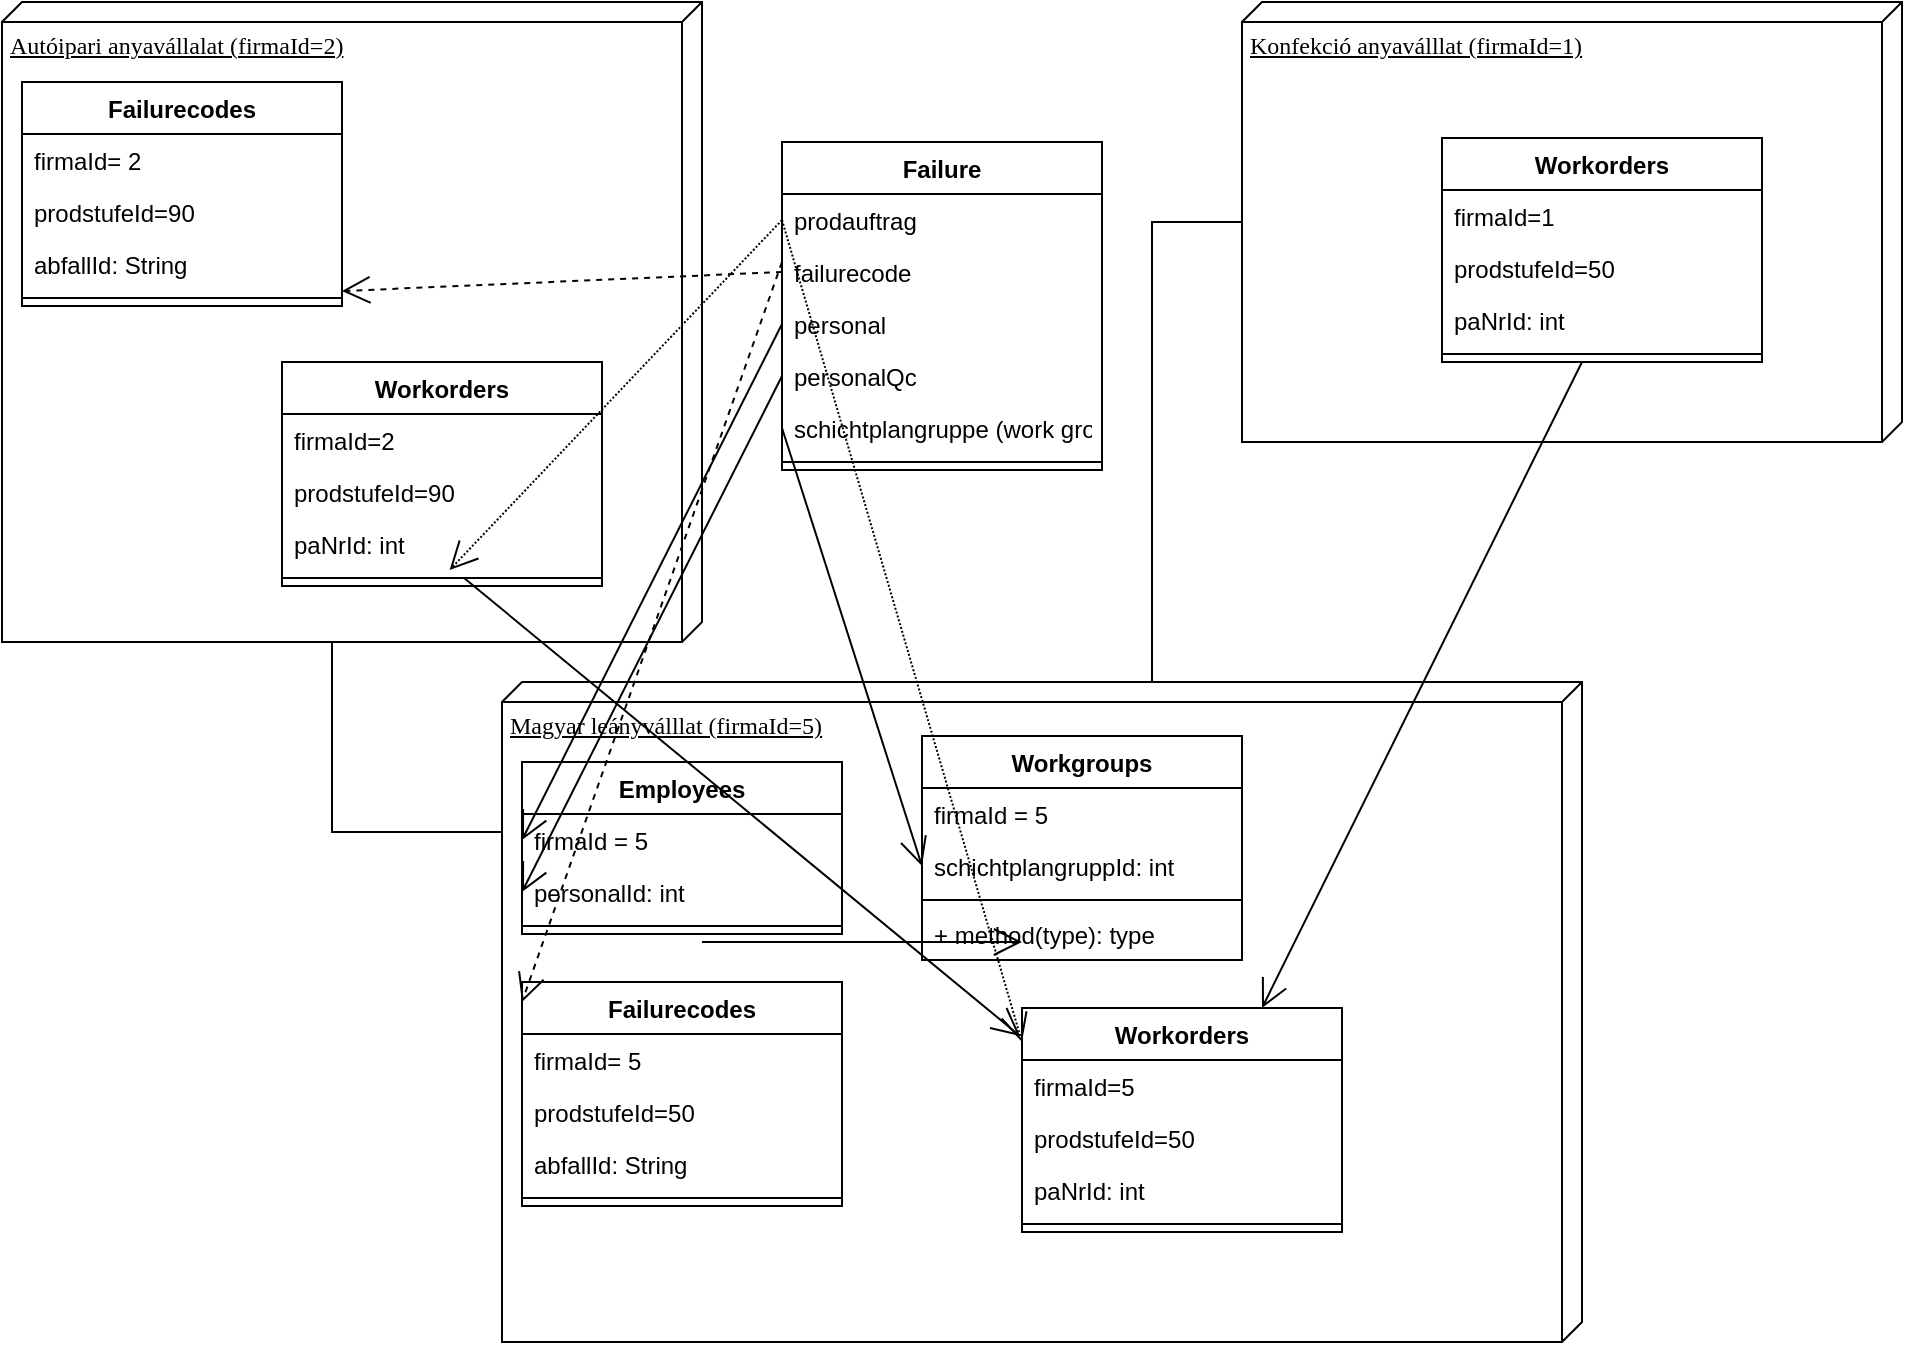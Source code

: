 <mxfile version="18.0.0" type="device"><diagram name="Page-1" id="5f0bae14-7c28-e335-631c-24af17079c00"><mxGraphModel dx="1102" dy="865" grid="1" gridSize="10" guides="1" tooltips="1" connect="1" arrows="1" fold="1" page="1" pageScale="1" pageWidth="1100" pageHeight="850" background="none" math="0" shadow="0"><root><mxCell id="0"/><mxCell id="1" parent="0"/><mxCell id="39150e848f15840c-1" value="Autóipari anyavállalat (firmaId=2)" style="verticalAlign=top;align=left;spacingTop=8;spacingLeft=2;spacingRight=12;shape=cube;size=10;direction=south;fontStyle=4;html=1;rounded=0;shadow=0;comic=0;labelBackgroundColor=none;strokeWidth=1;fontFamily=Verdana;fontSize=12" parent="1" vertex="1"><mxGeometry x="120" y="70" width="350" height="320" as="geometry"/></mxCell><mxCell id="39150e848f15840c-2" value="Konfekció anyaválllat (firmaId=1)" style="verticalAlign=top;align=left;spacingTop=8;spacingLeft=2;spacingRight=12;shape=cube;size=10;direction=south;fontStyle=4;html=1;rounded=0;shadow=0;comic=0;labelBackgroundColor=none;strokeWidth=1;fontFamily=Verdana;fontSize=12" parent="1" vertex="1"><mxGeometry x="740" y="70" width="330" height="220" as="geometry"/></mxCell><mxCell id="39150e848f15840c-3" value="Magyar leányválllat (firmaId=5)" style="verticalAlign=top;align=left;spacingTop=8;spacingLeft=2;spacingRight=12;shape=cube;size=10;direction=south;fontStyle=4;html=1;rounded=0;shadow=0;comic=0;labelBackgroundColor=none;strokeWidth=1;fontFamily=Verdana;fontSize=12" parent="1" vertex="1"><mxGeometry x="370" y="410" width="540" height="330" as="geometry"/></mxCell><mxCell id="39150e848f15840c-17" style="edgeStyle=orthogonalEdgeStyle;rounded=0;html=1;labelBackgroundColor=none;startArrow=none;startFill=0;startSize=8;endArrow=none;endFill=0;endSize=16;fontFamily=Verdana;fontSize=12;" parent="1" source="39150e848f15840c-3" target="39150e848f15840c-2" edge="1"><mxGeometry relative="1" as="geometry"><Array as="points"><mxPoint x="695" y="485"/></Array></mxGeometry></mxCell><mxCell id="39150e848f15840c-18" style="edgeStyle=orthogonalEdgeStyle;rounded=0;html=1;labelBackgroundColor=none;startArrow=none;startFill=0;startSize=8;endArrow=none;endFill=0;endSize=16;fontFamily=Verdana;fontSize=12;" parent="1" source="39150e848f15840c-3" target="39150e848f15840c-1" edge="1"><mxGeometry relative="1" as="geometry"><Array as="points"><mxPoint x="285" y="485"/></Array></mxGeometry></mxCell><mxCell id="-BYeDqz1tZj0LFa6xQfr-2" value="Employees" style="swimlane;fontStyle=1;align=center;verticalAlign=top;childLayout=stackLayout;horizontal=1;startSize=26;horizontalStack=0;resizeParent=1;resizeParentMax=0;resizeLast=0;collapsible=1;marginBottom=0;" parent="1" vertex="1"><mxGeometry x="380" y="450" width="160" height="86" as="geometry"/></mxCell><mxCell id="-BYeDqz1tZj0LFa6xQfr-6" value="firmaId = 5" style="text;strokeColor=none;fillColor=none;align=left;verticalAlign=top;spacingLeft=4;spacingRight=4;overflow=hidden;rotatable=0;points=[[0,0.5],[1,0.5]];portConstraint=eastwest;" parent="-BYeDqz1tZj0LFa6xQfr-2" vertex="1"><mxGeometry y="26" width="160" height="26" as="geometry"/></mxCell><mxCell id="-BYeDqz1tZj0LFa6xQfr-3" value="personalId: int" style="text;strokeColor=none;fillColor=none;align=left;verticalAlign=top;spacingLeft=4;spacingRight=4;overflow=hidden;rotatable=0;points=[[0,0.5],[1,0.5]];portConstraint=eastwest;" parent="-BYeDqz1tZj0LFa6xQfr-2" vertex="1"><mxGeometry y="52" width="160" height="26" as="geometry"/></mxCell><mxCell id="-BYeDqz1tZj0LFa6xQfr-4" value="" style="line;strokeWidth=1;fillColor=none;align=left;verticalAlign=middle;spacingTop=-1;spacingLeft=3;spacingRight=3;rotatable=0;labelPosition=right;points=[];portConstraint=eastwest;" parent="-BYeDqz1tZj0LFa6xQfr-2" vertex="1"><mxGeometry y="78" width="160" height="8" as="geometry"/></mxCell><mxCell id="-BYeDqz1tZj0LFa6xQfr-7" value="Workgroups" style="swimlane;fontStyle=1;align=center;verticalAlign=top;childLayout=stackLayout;horizontal=1;startSize=26;horizontalStack=0;resizeParent=1;resizeParentMax=0;resizeLast=0;collapsible=1;marginBottom=0;" parent="1" vertex="1"><mxGeometry x="580" y="437" width="160" height="112" as="geometry"/></mxCell><mxCell id="-BYeDqz1tZj0LFa6xQfr-11" value="firmaId = 5" style="text;strokeColor=none;fillColor=none;align=left;verticalAlign=top;spacingLeft=4;spacingRight=4;overflow=hidden;rotatable=0;points=[[0,0.5],[1,0.5]];portConstraint=eastwest;" parent="-BYeDqz1tZj0LFa6xQfr-7" vertex="1"><mxGeometry y="26" width="160" height="26" as="geometry"/></mxCell><mxCell id="-BYeDqz1tZj0LFa6xQfr-8" value="schichtplangruppId: int" style="text;strokeColor=none;fillColor=none;align=left;verticalAlign=top;spacingLeft=4;spacingRight=4;overflow=hidden;rotatable=0;points=[[0,0.5],[1,0.5]];portConstraint=eastwest;" parent="-BYeDqz1tZj0LFa6xQfr-7" vertex="1"><mxGeometry y="52" width="160" height="26" as="geometry"/></mxCell><mxCell id="-BYeDqz1tZj0LFa6xQfr-9" value="" style="line;strokeWidth=1;fillColor=none;align=left;verticalAlign=middle;spacingTop=-1;spacingLeft=3;spacingRight=3;rotatable=0;labelPosition=right;points=[];portConstraint=eastwest;" parent="-BYeDqz1tZj0LFa6xQfr-7" vertex="1"><mxGeometry y="78" width="160" height="8" as="geometry"/></mxCell><mxCell id="-BYeDqz1tZj0LFa6xQfr-10" value="+ method(type): type" style="text;strokeColor=none;fillColor=none;align=left;verticalAlign=top;spacingLeft=4;spacingRight=4;overflow=hidden;rotatable=0;points=[[0,0.5],[1,0.5]];portConstraint=eastwest;" parent="-BYeDqz1tZj0LFa6xQfr-7" vertex="1"><mxGeometry y="86" width="160" height="26" as="geometry"/></mxCell><mxCell id="-BYeDqz1tZj0LFa6xQfr-12" value="Failurecodes" style="swimlane;fontStyle=1;align=center;verticalAlign=top;childLayout=stackLayout;horizontal=1;startSize=26;horizontalStack=0;resizeParent=1;resizeParentMax=0;resizeLast=0;collapsible=1;marginBottom=0;" parent="1" vertex="1"><mxGeometry x="380" y="560" width="160" height="112" as="geometry"/></mxCell><mxCell id="-BYeDqz1tZj0LFa6xQfr-16" value="firmaId= 5" style="text;strokeColor=none;fillColor=none;align=left;verticalAlign=top;spacingLeft=4;spacingRight=4;overflow=hidden;rotatable=0;points=[[0,0.5],[1,0.5]];portConstraint=eastwest;" parent="-BYeDqz1tZj0LFa6xQfr-12" vertex="1"><mxGeometry y="26" width="160" height="26" as="geometry"/></mxCell><mxCell id="-BYeDqz1tZj0LFa6xQfr-17" value="prodstufeId=50" style="text;strokeColor=none;fillColor=none;align=left;verticalAlign=top;spacingLeft=4;spacingRight=4;overflow=hidden;rotatable=0;points=[[0,0.5],[1,0.5]];portConstraint=eastwest;" parent="-BYeDqz1tZj0LFa6xQfr-12" vertex="1"><mxGeometry y="52" width="160" height="26" as="geometry"/></mxCell><mxCell id="-BYeDqz1tZj0LFa6xQfr-13" value="abfallId: String" style="text;strokeColor=none;fillColor=none;align=left;verticalAlign=top;spacingLeft=4;spacingRight=4;overflow=hidden;rotatable=0;points=[[0,0.5],[1,0.5]];portConstraint=eastwest;" parent="-BYeDqz1tZj0LFa6xQfr-12" vertex="1"><mxGeometry y="78" width="160" height="26" as="geometry"/></mxCell><mxCell id="-BYeDqz1tZj0LFa6xQfr-14" value="" style="line;strokeWidth=1;fillColor=none;align=left;verticalAlign=middle;spacingTop=-1;spacingLeft=3;spacingRight=3;rotatable=0;labelPosition=right;points=[];portConstraint=eastwest;" parent="-BYeDqz1tZj0LFa6xQfr-12" vertex="1"><mxGeometry y="104" width="160" height="8" as="geometry"/></mxCell><mxCell id="-BYeDqz1tZj0LFa6xQfr-18" value="Workorders" style="swimlane;fontStyle=1;align=center;verticalAlign=top;childLayout=stackLayout;horizontal=1;startSize=26;horizontalStack=0;resizeParent=1;resizeParentMax=0;resizeLast=0;collapsible=1;marginBottom=0;" parent="1" vertex="1"><mxGeometry x="630" y="573" width="160" height="112" as="geometry"/></mxCell><mxCell id="-BYeDqz1tZj0LFa6xQfr-22" value="firmaId=5" style="text;strokeColor=none;fillColor=none;align=left;verticalAlign=top;spacingLeft=4;spacingRight=4;overflow=hidden;rotatable=0;points=[[0,0.5],[1,0.5]];portConstraint=eastwest;" parent="-BYeDqz1tZj0LFa6xQfr-18" vertex="1"><mxGeometry y="26" width="160" height="26" as="geometry"/></mxCell><mxCell id="-BYeDqz1tZj0LFa6xQfr-23" value="prodstufeId=50" style="text;strokeColor=none;fillColor=none;align=left;verticalAlign=top;spacingLeft=4;spacingRight=4;overflow=hidden;rotatable=0;points=[[0,0.5],[1,0.5]];portConstraint=eastwest;" parent="-BYeDqz1tZj0LFa6xQfr-18" vertex="1"><mxGeometry y="52" width="160" height="26" as="geometry"/></mxCell><mxCell id="-BYeDqz1tZj0LFa6xQfr-19" value="paNrId: int" style="text;strokeColor=none;fillColor=none;align=left;verticalAlign=top;spacingLeft=4;spacingRight=4;overflow=hidden;rotatable=0;points=[[0,0.5],[1,0.5]];portConstraint=eastwest;" parent="-BYeDqz1tZj0LFa6xQfr-18" vertex="1"><mxGeometry y="78" width="160" height="26" as="geometry"/></mxCell><mxCell id="-BYeDqz1tZj0LFa6xQfr-20" value="" style="line;strokeWidth=1;fillColor=none;align=left;verticalAlign=middle;spacingTop=-1;spacingLeft=3;spacingRight=3;rotatable=0;labelPosition=right;points=[];portConstraint=eastwest;" parent="-BYeDqz1tZj0LFa6xQfr-18" vertex="1"><mxGeometry y="104" width="160" height="8" as="geometry"/></mxCell><mxCell id="-BYeDqz1tZj0LFa6xQfr-24" value="Failurecodes" style="swimlane;fontStyle=1;align=center;verticalAlign=top;childLayout=stackLayout;horizontal=1;startSize=26;horizontalStack=0;resizeParent=1;resizeParentMax=0;resizeLast=0;collapsible=1;marginBottom=0;" parent="1" vertex="1"><mxGeometry x="130" y="110" width="160" height="112" as="geometry"/></mxCell><mxCell id="-BYeDqz1tZj0LFa6xQfr-25" value="firmaId= 2" style="text;strokeColor=none;fillColor=none;align=left;verticalAlign=top;spacingLeft=4;spacingRight=4;overflow=hidden;rotatable=0;points=[[0,0.5],[1,0.5]];portConstraint=eastwest;" parent="-BYeDqz1tZj0LFa6xQfr-24" vertex="1"><mxGeometry y="26" width="160" height="26" as="geometry"/></mxCell><mxCell id="-BYeDqz1tZj0LFa6xQfr-26" value="prodstufeId=90" style="text;strokeColor=none;fillColor=none;align=left;verticalAlign=top;spacingLeft=4;spacingRight=4;overflow=hidden;rotatable=0;points=[[0,0.5],[1,0.5]];portConstraint=eastwest;" parent="-BYeDqz1tZj0LFa6xQfr-24" vertex="1"><mxGeometry y="52" width="160" height="26" as="geometry"/></mxCell><mxCell id="-BYeDqz1tZj0LFa6xQfr-27" value="abfallId: String" style="text;strokeColor=none;fillColor=none;align=left;verticalAlign=top;spacingLeft=4;spacingRight=4;overflow=hidden;rotatable=0;points=[[0,0.5],[1,0.5]];portConstraint=eastwest;" parent="-BYeDqz1tZj0LFa6xQfr-24" vertex="1"><mxGeometry y="78" width="160" height="26" as="geometry"/></mxCell><mxCell id="-BYeDqz1tZj0LFa6xQfr-28" value="" style="line;strokeWidth=1;fillColor=none;align=left;verticalAlign=middle;spacingTop=-1;spacingLeft=3;spacingRight=3;rotatable=0;labelPosition=right;points=[];portConstraint=eastwest;" parent="-BYeDqz1tZj0LFa6xQfr-24" vertex="1"><mxGeometry y="104" width="160" height="8" as="geometry"/></mxCell><mxCell id="-BYeDqz1tZj0LFa6xQfr-29" value="Workorders" style="swimlane;fontStyle=1;align=center;verticalAlign=top;childLayout=stackLayout;horizontal=1;startSize=26;horizontalStack=0;resizeParent=1;resizeParentMax=0;resizeLast=0;collapsible=1;marginBottom=0;" parent="1" vertex="1"><mxGeometry x="260" y="250" width="160" height="112" as="geometry"/></mxCell><mxCell id="-BYeDqz1tZj0LFa6xQfr-30" value="firmaId=2" style="text;strokeColor=none;fillColor=none;align=left;verticalAlign=top;spacingLeft=4;spacingRight=4;overflow=hidden;rotatable=0;points=[[0,0.5],[1,0.5]];portConstraint=eastwest;" parent="-BYeDqz1tZj0LFa6xQfr-29" vertex="1"><mxGeometry y="26" width="160" height="26" as="geometry"/></mxCell><mxCell id="-BYeDqz1tZj0LFa6xQfr-31" value="prodstufeId=90" style="text;strokeColor=none;fillColor=none;align=left;verticalAlign=top;spacingLeft=4;spacingRight=4;overflow=hidden;rotatable=0;points=[[0,0.5],[1,0.5]];portConstraint=eastwest;" parent="-BYeDqz1tZj0LFa6xQfr-29" vertex="1"><mxGeometry y="52" width="160" height="26" as="geometry"/></mxCell><mxCell id="-BYeDqz1tZj0LFa6xQfr-32" value="paNrId: int" style="text;strokeColor=none;fillColor=none;align=left;verticalAlign=top;spacingLeft=4;spacingRight=4;overflow=hidden;rotatable=0;points=[[0,0.5],[1,0.5]];portConstraint=eastwest;" parent="-BYeDqz1tZj0LFa6xQfr-29" vertex="1"><mxGeometry y="78" width="160" height="26" as="geometry"/></mxCell><mxCell id="-BYeDqz1tZj0LFa6xQfr-33" value="" style="line;strokeWidth=1;fillColor=none;align=left;verticalAlign=middle;spacingTop=-1;spacingLeft=3;spacingRight=3;rotatable=0;labelPosition=right;points=[];portConstraint=eastwest;" parent="-BYeDqz1tZj0LFa6xQfr-29" vertex="1"><mxGeometry y="104" width="160" height="8" as="geometry"/></mxCell><mxCell id="-BYeDqz1tZj0LFa6xQfr-34" value="Workorders" style="swimlane;fontStyle=1;align=center;verticalAlign=top;childLayout=stackLayout;horizontal=1;startSize=26;horizontalStack=0;resizeParent=1;resizeParentMax=0;resizeLast=0;collapsible=1;marginBottom=0;" parent="1" vertex="1"><mxGeometry x="840" y="138" width="160" height="112" as="geometry"/></mxCell><mxCell id="-BYeDqz1tZj0LFa6xQfr-35" value="firmaId=1" style="text;strokeColor=none;fillColor=none;align=left;verticalAlign=top;spacingLeft=4;spacingRight=4;overflow=hidden;rotatable=0;points=[[0,0.5],[1,0.5]];portConstraint=eastwest;" parent="-BYeDqz1tZj0LFa6xQfr-34" vertex="1"><mxGeometry y="26" width="160" height="26" as="geometry"/></mxCell><mxCell id="-BYeDqz1tZj0LFa6xQfr-36" value="prodstufeId=50" style="text;strokeColor=none;fillColor=none;align=left;verticalAlign=top;spacingLeft=4;spacingRight=4;overflow=hidden;rotatable=0;points=[[0,0.5],[1,0.5]];portConstraint=eastwest;" parent="-BYeDqz1tZj0LFa6xQfr-34" vertex="1"><mxGeometry y="52" width="160" height="26" as="geometry"/></mxCell><mxCell id="-BYeDqz1tZj0LFa6xQfr-37" value="paNrId: int" style="text;strokeColor=none;fillColor=none;align=left;verticalAlign=top;spacingLeft=4;spacingRight=4;overflow=hidden;rotatable=0;points=[[0,0.5],[1,0.5]];portConstraint=eastwest;" parent="-BYeDqz1tZj0LFa6xQfr-34" vertex="1"><mxGeometry y="78" width="160" height="26" as="geometry"/></mxCell><mxCell id="-BYeDqz1tZj0LFa6xQfr-38" value="" style="line;strokeWidth=1;fillColor=none;align=left;verticalAlign=middle;spacingTop=-1;spacingLeft=3;spacingRight=3;rotatable=0;labelPosition=right;points=[];portConstraint=eastwest;" parent="-BYeDqz1tZj0LFa6xQfr-34" vertex="1"><mxGeometry y="104" width="160" height="8" as="geometry"/></mxCell><mxCell id="-BYeDqz1tZj0LFa6xQfr-40" value="" style="endArrow=open;endFill=1;endSize=12;html=1;rounded=0;exitX=0.569;exitY=0.5;exitDx=0;exitDy=0;exitPerimeter=0;entryX=-0.006;entryY=0.125;entryDx=0;entryDy=0;entryPerimeter=0;" parent="1" source="-BYeDqz1tZj0LFa6xQfr-33" target="-BYeDqz1tZj0LFa6xQfr-18" edge="1"><mxGeometry width="160" relative="1" as="geometry"><mxPoint x="150" y="500" as="sourcePoint"/><mxPoint x="310" y="500" as="targetPoint"/></mxGeometry></mxCell><mxCell id="-BYeDqz1tZj0LFa6xQfr-42" value="" style="endArrow=open;endFill=1;endSize=12;html=1;rounded=0;entryX=0.75;entryY=0;entryDx=0;entryDy=0;" parent="1" target="-BYeDqz1tZj0LFa6xQfr-18" edge="1"><mxGeometry width="160" relative="1" as="geometry"><mxPoint x="910" y="250" as="sourcePoint"/><mxPoint x="1000" y="370" as="targetPoint"/></mxGeometry></mxCell><mxCell id="-BYeDqz1tZj0LFa6xQfr-43" value="Failure" style="swimlane;fontStyle=1;align=center;verticalAlign=top;childLayout=stackLayout;horizontal=1;startSize=26;horizontalStack=0;resizeParent=1;resizeParentMax=0;resizeLast=0;collapsible=1;marginBottom=0;" parent="1" vertex="1"><mxGeometry x="510" y="140" width="160" height="164" as="geometry"/></mxCell><mxCell id="-BYeDqz1tZj0LFa6xQfr-44" value="prodauftrag" style="text;strokeColor=none;fillColor=none;align=left;verticalAlign=top;spacingLeft=4;spacingRight=4;overflow=hidden;rotatable=0;points=[[0,0.5],[1,0.5]];portConstraint=eastwest;" parent="-BYeDqz1tZj0LFa6xQfr-43" vertex="1"><mxGeometry y="26" width="160" height="26" as="geometry"/></mxCell><mxCell id="-BYeDqz1tZj0LFa6xQfr-47" value="failurecode" style="text;strokeColor=none;fillColor=none;align=left;verticalAlign=top;spacingLeft=4;spacingRight=4;overflow=hidden;rotatable=0;points=[[0,0.5],[1,0.5]];portConstraint=eastwest;" parent="-BYeDqz1tZj0LFa6xQfr-43" vertex="1"><mxGeometry y="52" width="160" height="26" as="geometry"/></mxCell><mxCell id="-BYeDqz1tZj0LFa6xQfr-53" value="personal" style="text;strokeColor=none;fillColor=none;align=left;verticalAlign=top;spacingLeft=4;spacingRight=4;overflow=hidden;rotatable=0;points=[[0,0.5],[1,0.5]];portConstraint=eastwest;" parent="-BYeDqz1tZj0LFa6xQfr-43" vertex="1"><mxGeometry y="78" width="160" height="26" as="geometry"/></mxCell><mxCell id="-BYeDqz1tZj0LFa6xQfr-54" value="personalQc" style="text;strokeColor=none;fillColor=none;align=left;verticalAlign=top;spacingLeft=4;spacingRight=4;overflow=hidden;rotatable=0;points=[[0,0.5],[1,0.5]];portConstraint=eastwest;" parent="-BYeDqz1tZj0LFa6xQfr-43" vertex="1"><mxGeometry y="104" width="160" height="26" as="geometry"/></mxCell><mxCell id="-BYeDqz1tZj0LFa6xQfr-55" value="schichtplangruppe (work group)" style="text;strokeColor=none;fillColor=none;align=left;verticalAlign=top;spacingLeft=4;spacingRight=4;overflow=hidden;rotatable=0;points=[[0,0.5],[1,0.5]];portConstraint=eastwest;" parent="-BYeDqz1tZj0LFa6xQfr-43" vertex="1"><mxGeometry y="130" width="160" height="26" as="geometry"/></mxCell><mxCell id="-BYeDqz1tZj0LFa6xQfr-45" value="" style="line;strokeWidth=1;fillColor=none;align=left;verticalAlign=middle;spacingTop=-1;spacingLeft=3;spacingRight=3;rotatable=0;labelPosition=right;points=[];portConstraint=eastwest;" parent="-BYeDqz1tZj0LFa6xQfr-43" vertex="1"><mxGeometry y="156" width="160" height="8" as="geometry"/></mxCell><mxCell id="-BYeDqz1tZj0LFa6xQfr-48" value="" style="endArrow=open;endFill=1;endSize=12;html=1;rounded=0;exitX=0;exitY=0.5;exitDx=0;exitDy=0;dashed=1;dashPattern=1 1;" parent="1" source="-BYeDqz1tZj0LFa6xQfr-44" edge="1"><mxGeometry width="160" relative="1" as="geometry"><mxPoint x="220" y="560" as="sourcePoint"/><mxPoint x="630" y="590" as="targetPoint"/></mxGeometry></mxCell><mxCell id="-BYeDqz1tZj0LFa6xQfr-49" value="" style="endArrow=open;endFill=1;endSize=12;html=1;rounded=0;" parent="1" edge="1"><mxGeometry width="160" relative="1" as="geometry"><mxPoint x="470" y="540" as="sourcePoint"/><mxPoint x="630" y="540" as="targetPoint"/></mxGeometry></mxCell><mxCell id="-BYeDqz1tZj0LFa6xQfr-50" value="" style="endArrow=open;endFill=1;endSize=12;html=1;rounded=0;exitX=0;exitY=0.5;exitDx=0;exitDy=0;dashed=1;dashPattern=1 1;" parent="1" source="-BYeDqz1tZj0LFa6xQfr-44" target="-BYeDqz1tZj0LFa6xQfr-33" edge="1"><mxGeometry width="160" relative="1" as="geometry"><mxPoint x="210" y="640" as="sourcePoint"/><mxPoint x="370" y="640" as="targetPoint"/></mxGeometry></mxCell><mxCell id="-BYeDqz1tZj0LFa6xQfr-51" value="" style="endArrow=open;endFill=1;endSize=12;html=1;rounded=0;exitX=0;exitY=0.5;exitDx=0;exitDy=0;dashed=1;" parent="1" source="-BYeDqz1tZj0LFa6xQfr-47" target="-BYeDqz1tZj0LFa6xQfr-28" edge="1"><mxGeometry width="160" relative="1" as="geometry"><mxPoint x="50" y="450" as="sourcePoint"/><mxPoint x="210" y="450" as="targetPoint"/></mxGeometry></mxCell><mxCell id="-BYeDqz1tZj0LFa6xQfr-52" value="" style="endArrow=open;endFill=1;endSize=12;html=1;rounded=0;dashed=1;" parent="1" edge="1"><mxGeometry width="160" relative="1" as="geometry"><mxPoint x="510" y="200" as="sourcePoint"/><mxPoint x="380" y="570" as="targetPoint"/></mxGeometry></mxCell><mxCell id="-BYeDqz1tZj0LFa6xQfr-56" value="" style="endArrow=open;endFill=1;endSize=12;html=1;rounded=0;exitX=0;exitY=0.5;exitDx=0;exitDy=0;entryX=0;entryY=0.5;entryDx=0;entryDy=0;" parent="1" source="-BYeDqz1tZj0LFa6xQfr-54" target="-BYeDqz1tZj0LFa6xQfr-3" edge="1"><mxGeometry width="160" relative="1" as="geometry"><mxPoint x="470" y="540" as="sourcePoint"/><mxPoint x="630" y="540" as="targetPoint"/></mxGeometry></mxCell><mxCell id="-BYeDqz1tZj0LFa6xQfr-57" value="" style="endArrow=open;endFill=1;endSize=12;html=1;rounded=0;entryX=0;entryY=0.5;entryDx=0;entryDy=0;exitX=0;exitY=0.5;exitDx=0;exitDy=0;" parent="1" source="-BYeDqz1tZj0LFa6xQfr-53" target="-BYeDqz1tZj0LFa6xQfr-6" edge="1"><mxGeometry width="160" relative="1" as="geometry"><mxPoint x="220" y="590" as="sourcePoint"/><mxPoint x="380" y="590" as="targetPoint"/></mxGeometry></mxCell><mxCell id="-BYeDqz1tZj0LFa6xQfr-58" value="" style="endArrow=open;endFill=1;endSize=12;html=1;rounded=0;entryX=0;entryY=0.5;entryDx=0;entryDy=0;exitX=0;exitY=0.5;exitDx=0;exitDy=0;" parent="1" source="-BYeDqz1tZj0LFa6xQfr-55" target="-BYeDqz1tZj0LFa6xQfr-8" edge="1"><mxGeometry width="160" relative="1" as="geometry"><mxPoint x="220" y="640" as="sourcePoint"/><mxPoint x="380" y="640" as="targetPoint"/></mxGeometry></mxCell></root></mxGraphModel></diagram></mxfile>